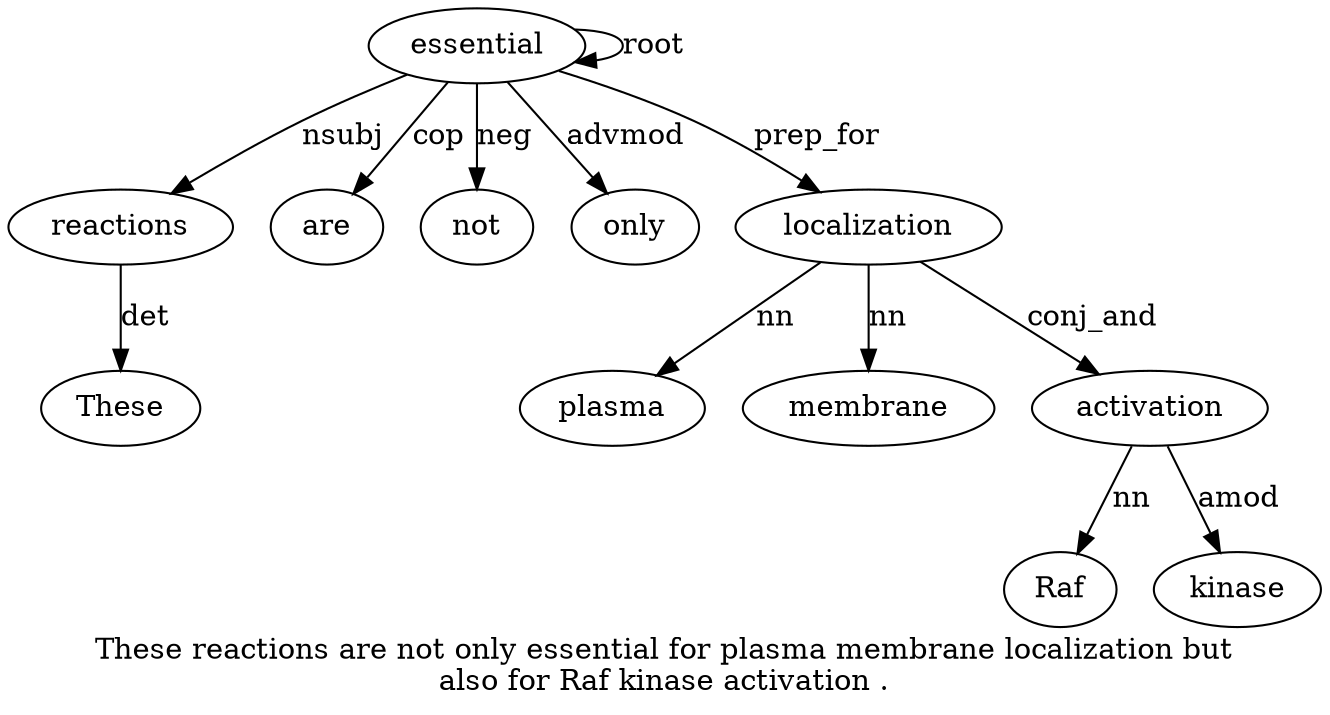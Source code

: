 digraph "These reactions are not only essential for plasma membrane localization but also for Raf kinase activation ." {
label="These reactions are not only essential for plasma membrane localization but
also for Raf kinase activation .";
reactions2 [style=filled, fillcolor=white, label=reactions];
These1 [style=filled, fillcolor=white, label=These];
reactions2 -> These1  [label=det];
essential6 [style=filled, fillcolor=white, label=essential];
essential6 -> reactions2  [label=nsubj];
are3 [style=filled, fillcolor=white, label=are];
essential6 -> are3  [label=cop];
not4 [style=filled, fillcolor=white, label=not];
essential6 -> not4  [label=neg];
only5 [style=filled, fillcolor=white, label=only];
essential6 -> only5  [label=advmod];
essential6 -> essential6  [label=root];
localization10 [style=filled, fillcolor=white, label=localization];
plasma8 [style=filled, fillcolor=white, label=plasma];
localization10 -> plasma8  [label=nn];
membrane9 [style=filled, fillcolor=white, label=membrane];
localization10 -> membrane9  [label=nn];
essential6 -> localization10  [label=prep_for];
activation16 [style=filled, fillcolor=white, label=activation];
Raf14 [style=filled, fillcolor=white, label=Raf];
activation16 -> Raf14  [label=nn];
kinase15 [style=filled, fillcolor=white, label=kinase];
activation16 -> kinase15  [label=amod];
localization10 -> activation16  [label=conj_and];
}
